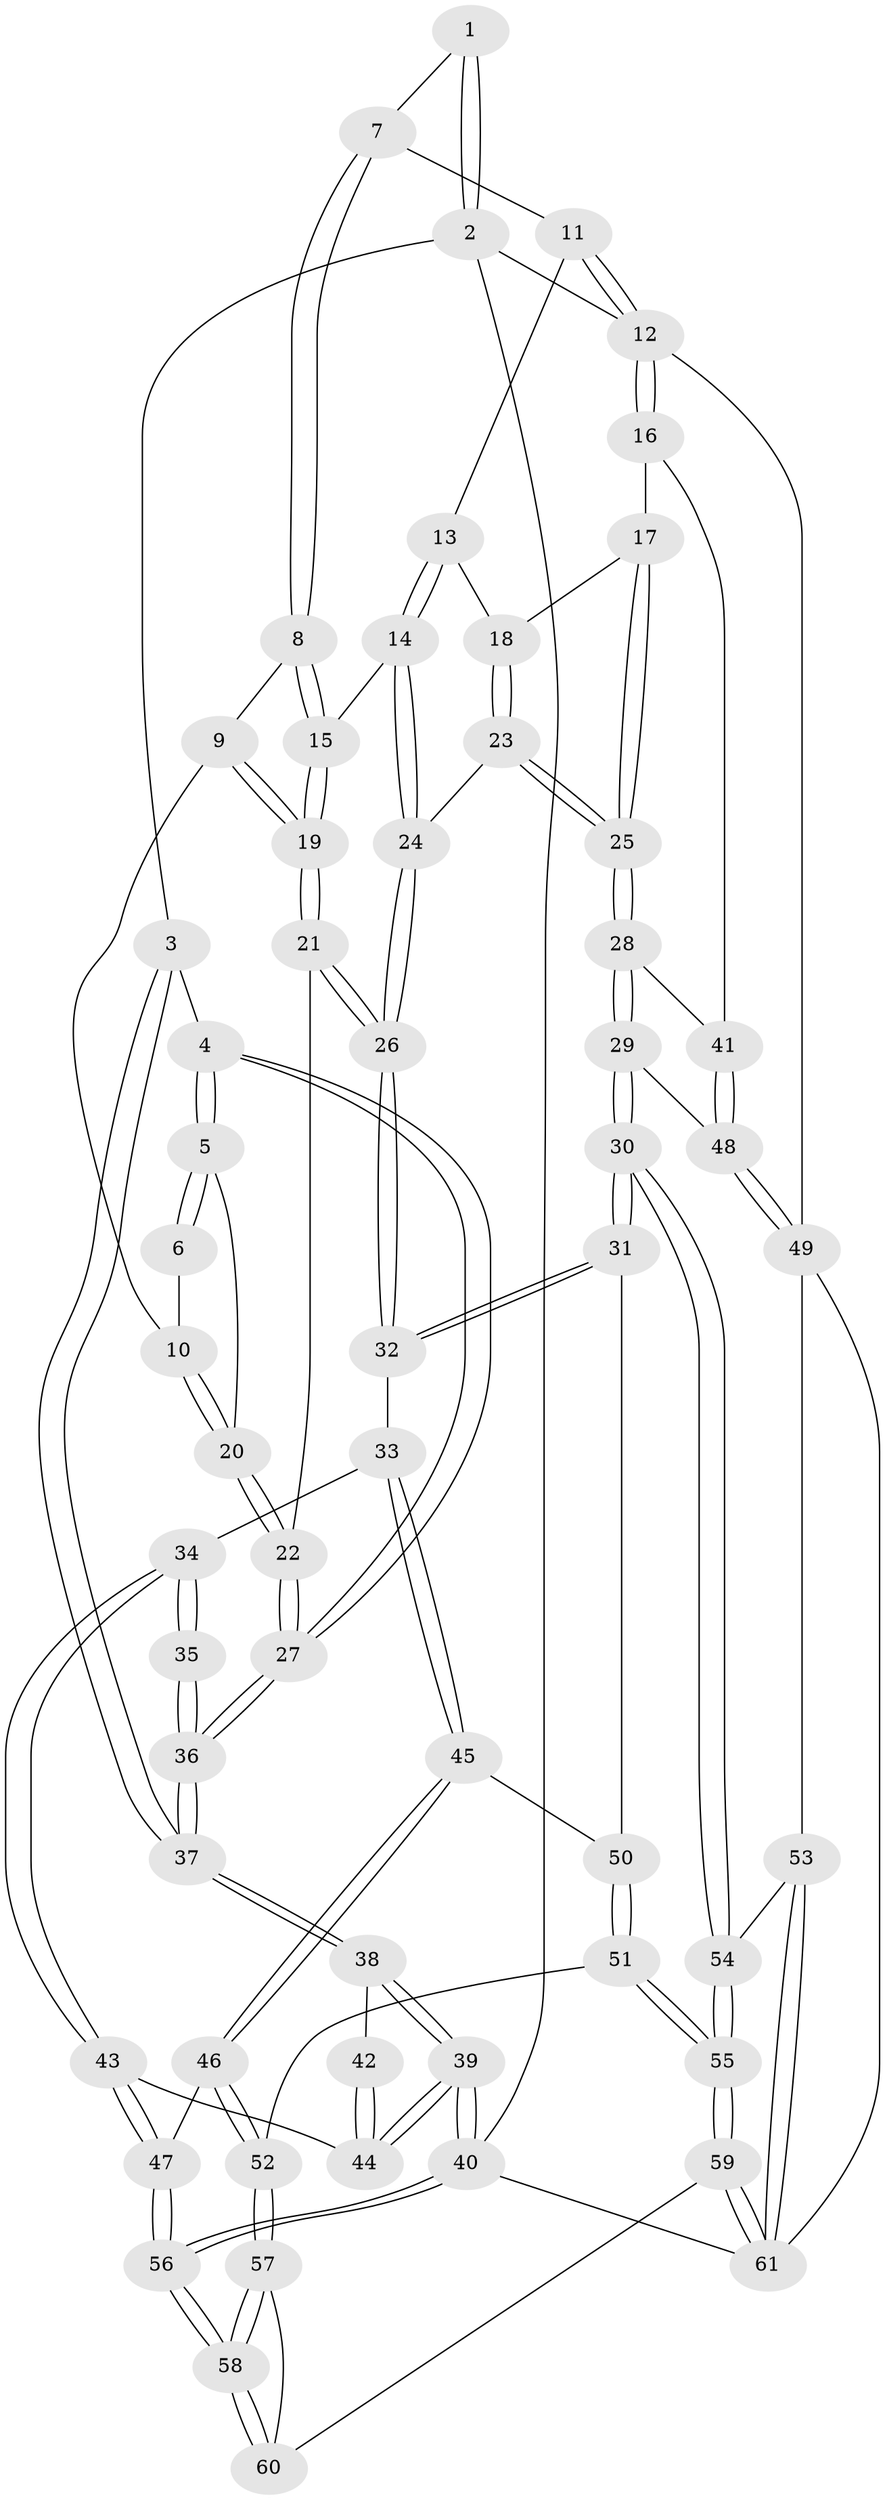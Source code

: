 // Generated by graph-tools (version 1.1) at 2025/11/02/27/25 16:11:58]
// undirected, 61 vertices, 149 edges
graph export_dot {
graph [start="1"]
  node [color=gray90,style=filled];
  1 [pos="+0.40499665924760053+0"];
  2 [pos="+0+0"];
  3 [pos="+0+0"];
  4 [pos="+0+0"];
  5 [pos="+0.3159179530559964+0.09635802224171572"];
  6 [pos="+0.3709737180974754+0"];
  7 [pos="+0.5202706482572177+0"];
  8 [pos="+0.5272345186156487+0.014567771166793888"];
  9 [pos="+0.4941315985002043+0.05788424419410744"];
  10 [pos="+0.4027230497044854+0.1077100248596435"];
  11 [pos="+0.8287542536443587+0"];
  12 [pos="+1+0"];
  13 [pos="+0.7901221296091336+0"];
  14 [pos="+0.642747789787731+0.15459828512333723"];
  15 [pos="+0.6037864491810516+0.1295262165265487"];
  16 [pos="+1+0.08313585529917727"];
  17 [pos="+0.9204110801302018+0.170466500670926"];
  18 [pos="+0.8142474685800645+0.07240426653802129"];
  19 [pos="+0.46605233247087363+0.21510301257384074"];
  20 [pos="+0.34420794850974373+0.1632920419082659"];
  21 [pos="+0.42355333941874185+0.27743506823385666"];
  22 [pos="+0.3398834907961414+0.2681244270540718"];
  23 [pos="+0.7368368896069496+0.280157524389407"];
  24 [pos="+0.6918895399783105+0.27233844058740586"];
  25 [pos="+0.7980681620689911+0.3139763030271951"];
  26 [pos="+0.5504937457855213+0.35758502264208936"];
  27 [pos="+0.26762443088979176+0.30755135800226974"];
  28 [pos="+0.8235652322524663+0.35130373226303996"];
  29 [pos="+0.7480583887223349+0.5790775810333778"];
  30 [pos="+0.6665071523997034+0.6537436286450677"];
  31 [pos="+0.6055968698758198+0.6204247297069735"];
  32 [pos="+0.549608966562093+0.5341453288881662"];
  33 [pos="+0.32020314208440787+0.5143175812484938"];
  34 [pos="+0.23078553642781002+0.42540613340318023"];
  35 [pos="+0.23072208471499306+0.4252273050793556"];
  36 [pos="+0.229455601898553+0.41219609267829055"];
  37 [pos="+0+0.33704624317193804"];
  38 [pos="+0+0.4532042806396905"];
  39 [pos="+0+0.6562248500254632"];
  40 [pos="+0+1"];
  41 [pos="+1+0.42232944589144483"];
  42 [pos="+0.1083814114649899+0.483189909756755"];
  43 [pos="+0.10539185227409881+0.693164642588876"];
  44 [pos="+0+0.6594331214018919"];
  45 [pos="+0.31102116347673686+0.6620088568472899"];
  46 [pos="+0.25905124192269785+0.770281360178522"];
  47 [pos="+0.18410680372780777+0.7602851034456432"];
  48 [pos="+1+0.5619632735803839"];
  49 [pos="+1+0.8145576226346043"];
  50 [pos="+0.5782143564579527+0.6346323252168926"];
  51 [pos="+0.3596900165461123+0.8101658267133858"];
  52 [pos="+0.2858127952342333+0.7947850204663794"];
  53 [pos="+0.800596821875374+0.825755331782213"];
  54 [pos="+0.6842255127717191+0.7045615566855585"];
  55 [pos="+0.48782400607790893+0.9308454373584579"];
  56 [pos="+0+1"];
  57 [pos="+0.27332380729937633+0.9074981736762224"];
  58 [pos="+0+1"];
  59 [pos="+0.5096537298457838+1"];
  60 [pos="+0.4545635824859033+1"];
  61 [pos="+0.6876528072126082+1"];
  1 -- 2;
  1 -- 2;
  1 -- 7;
  2 -- 3;
  2 -- 12;
  2 -- 40;
  3 -- 4;
  3 -- 37;
  3 -- 37;
  4 -- 5;
  4 -- 5;
  4 -- 27;
  4 -- 27;
  5 -- 6;
  5 -- 6;
  5 -- 20;
  6 -- 10;
  7 -- 8;
  7 -- 8;
  7 -- 11;
  8 -- 9;
  8 -- 15;
  8 -- 15;
  9 -- 10;
  9 -- 19;
  9 -- 19;
  10 -- 20;
  10 -- 20;
  11 -- 12;
  11 -- 12;
  11 -- 13;
  12 -- 16;
  12 -- 16;
  12 -- 49;
  13 -- 14;
  13 -- 14;
  13 -- 18;
  14 -- 15;
  14 -- 24;
  14 -- 24;
  15 -- 19;
  15 -- 19;
  16 -- 17;
  16 -- 41;
  17 -- 18;
  17 -- 25;
  17 -- 25;
  18 -- 23;
  18 -- 23;
  19 -- 21;
  19 -- 21;
  20 -- 22;
  20 -- 22;
  21 -- 22;
  21 -- 26;
  21 -- 26;
  22 -- 27;
  22 -- 27;
  23 -- 24;
  23 -- 25;
  23 -- 25;
  24 -- 26;
  24 -- 26;
  25 -- 28;
  25 -- 28;
  26 -- 32;
  26 -- 32;
  27 -- 36;
  27 -- 36;
  28 -- 29;
  28 -- 29;
  28 -- 41;
  29 -- 30;
  29 -- 30;
  29 -- 48;
  30 -- 31;
  30 -- 31;
  30 -- 54;
  30 -- 54;
  31 -- 32;
  31 -- 32;
  31 -- 50;
  32 -- 33;
  33 -- 34;
  33 -- 45;
  33 -- 45;
  34 -- 35;
  34 -- 35;
  34 -- 43;
  34 -- 43;
  35 -- 36;
  35 -- 36;
  36 -- 37;
  36 -- 37;
  37 -- 38;
  37 -- 38;
  38 -- 39;
  38 -- 39;
  38 -- 42;
  39 -- 40;
  39 -- 40;
  39 -- 44;
  39 -- 44;
  40 -- 56;
  40 -- 56;
  40 -- 61;
  41 -- 48;
  41 -- 48;
  42 -- 44;
  42 -- 44;
  43 -- 44;
  43 -- 47;
  43 -- 47;
  45 -- 46;
  45 -- 46;
  45 -- 50;
  46 -- 47;
  46 -- 52;
  46 -- 52;
  47 -- 56;
  47 -- 56;
  48 -- 49;
  48 -- 49;
  49 -- 53;
  49 -- 61;
  50 -- 51;
  50 -- 51;
  51 -- 52;
  51 -- 55;
  51 -- 55;
  52 -- 57;
  52 -- 57;
  53 -- 54;
  53 -- 61;
  53 -- 61;
  54 -- 55;
  54 -- 55;
  55 -- 59;
  55 -- 59;
  56 -- 58;
  56 -- 58;
  57 -- 58;
  57 -- 58;
  57 -- 60;
  58 -- 60;
  58 -- 60;
  59 -- 60;
  59 -- 61;
  59 -- 61;
}
